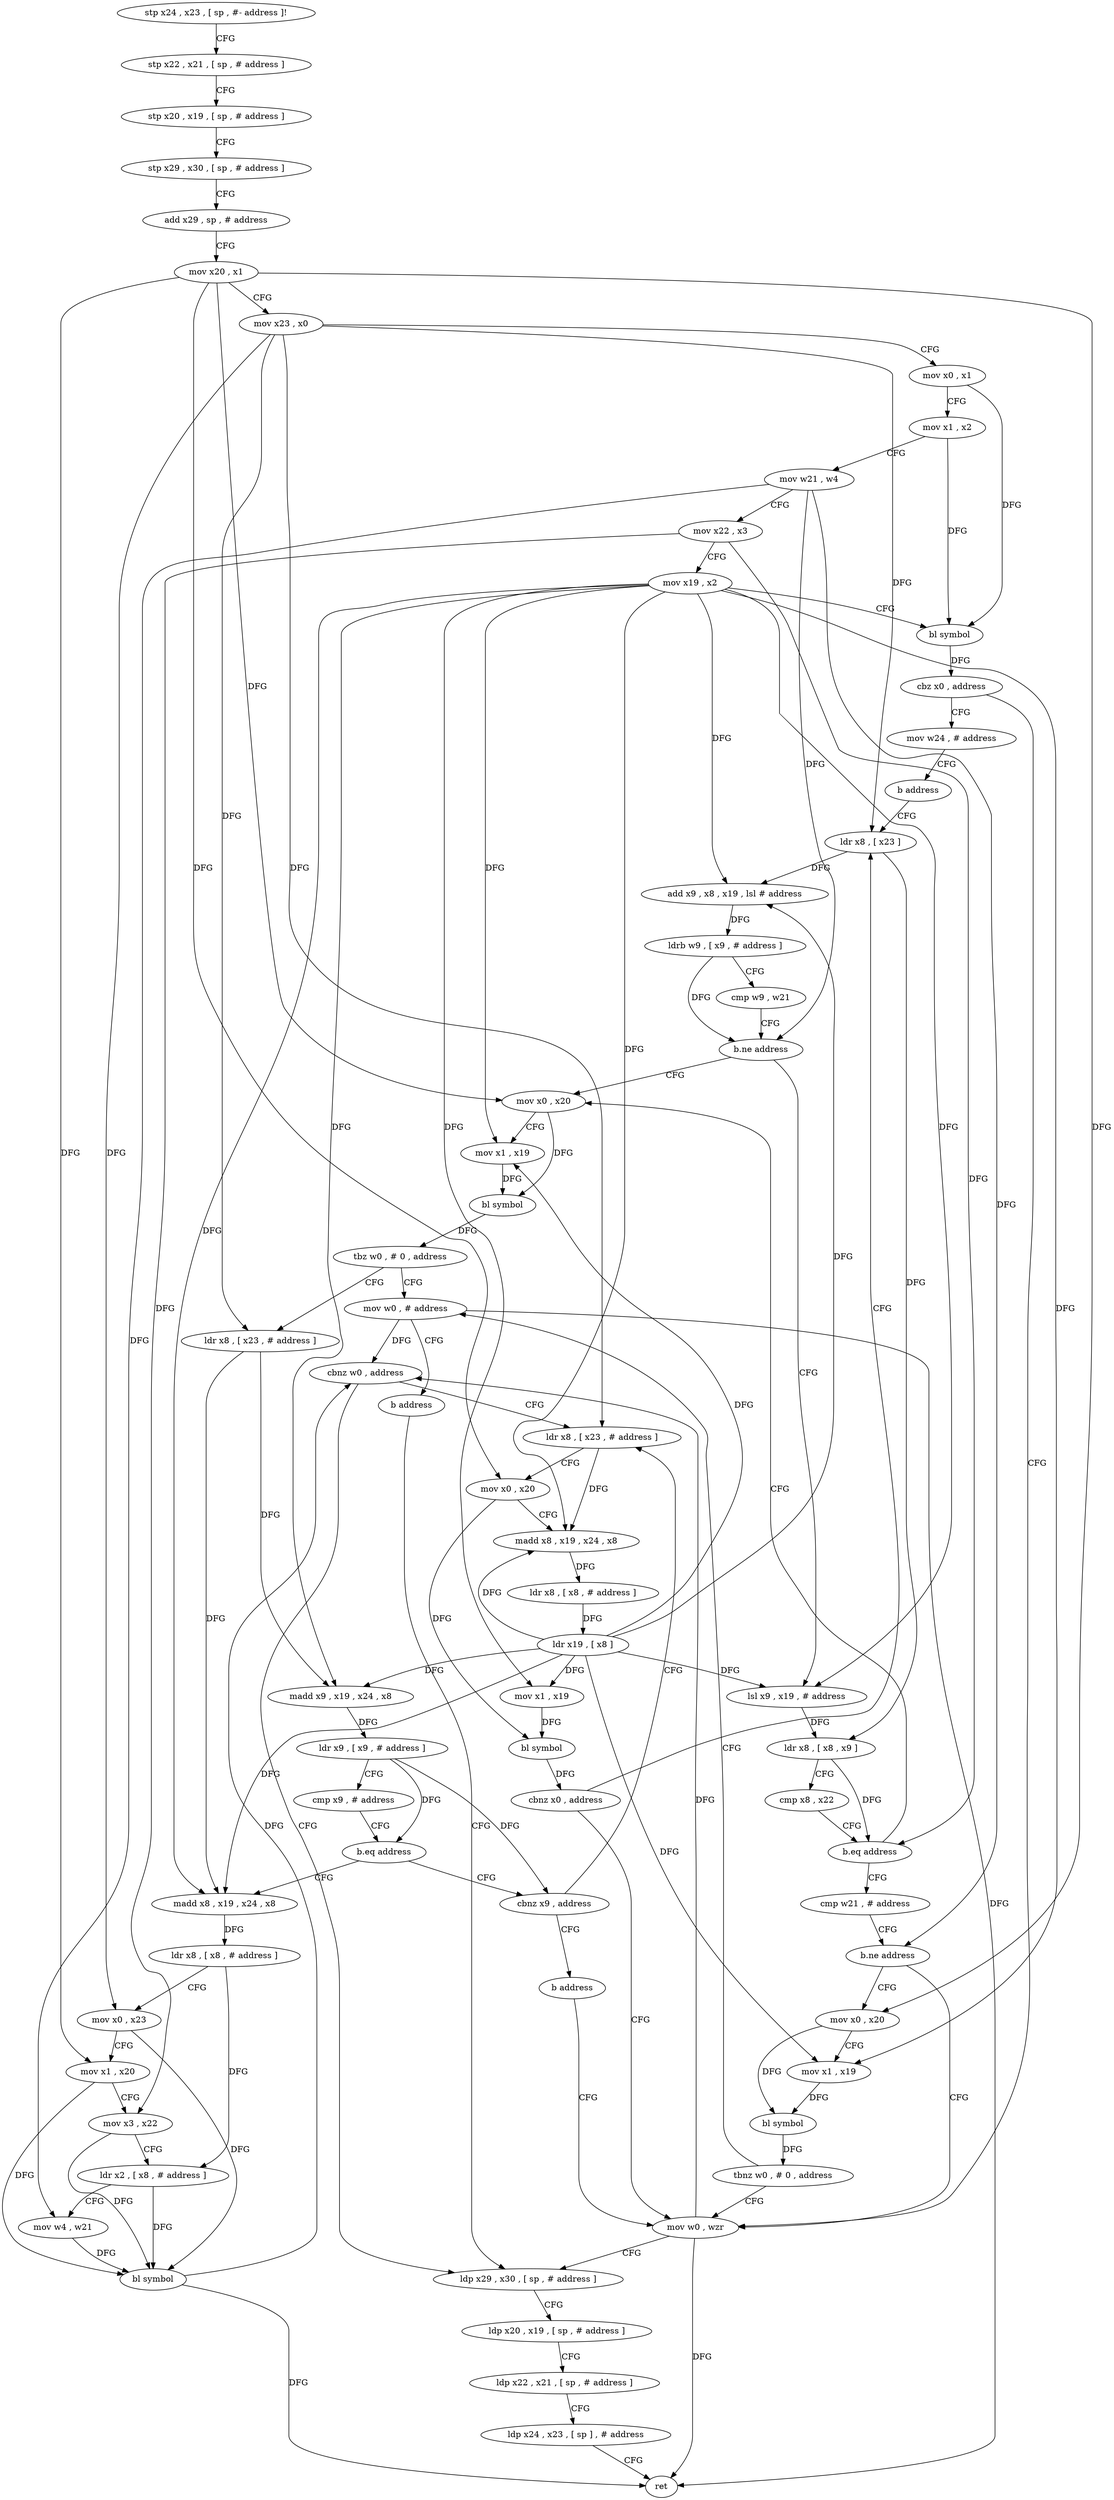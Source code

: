 digraph "func" {
"4254040" [label = "stp x24 , x23 , [ sp , #- address ]!" ]
"4254044" [label = "stp x22 , x21 , [ sp , # address ]" ]
"4254048" [label = "stp x20 , x19 , [ sp , # address ]" ]
"4254052" [label = "stp x29 , x30 , [ sp , # address ]" ]
"4254056" [label = "add x29 , sp , # address" ]
"4254060" [label = "mov x20 , x1" ]
"4254064" [label = "mov x23 , x0" ]
"4254068" [label = "mov x0 , x1" ]
"4254072" [label = "mov x1 , x2" ]
"4254076" [label = "mov w21 , w4" ]
"4254080" [label = "mov x22 , x3" ]
"4254084" [label = "mov x19 , x2" ]
"4254088" [label = "bl symbol" ]
"4254092" [label = "cbz x0 , address" ]
"4254120" [label = "mov w24 , # address" ]
"4254096" [label = "mov w0 , wzr" ]
"4254124" [label = "b address" ]
"4254196" [label = "ldr x8 , [ x23 ]" ]
"4254100" [label = "ldp x29 , x30 , [ sp , # address ]" ]
"4254200" [label = "add x9 , x8 , x19 , lsl # address" ]
"4254204" [label = "ldrb w9 , [ x9 , # address ]" ]
"4254208" [label = "cmp w9 , w21" ]
"4254212" [label = "b.ne address" ]
"4254232" [label = "mov x0 , x20" ]
"4254216" [label = "lsl x9 , x19 , # address" ]
"4254236" [label = "mov x1 , x19" ]
"4254240" [label = "bl symbol" ]
"4254244" [label = "tbz w0 , # 0 , address" ]
"4254300" [label = "mov w0 , # address" ]
"4254248" [label = "ldr x8 , [ x23 , # address ]" ]
"4254220" [label = "ldr x8 , [ x8 , x9 ]" ]
"4254224" [label = "cmp x8 , x22" ]
"4254228" [label = "b.eq address" ]
"4254276" [label = "cmp w21 , # address" ]
"4254304" [label = "b address" ]
"4254252" [label = "madd x9 , x19 , x24 , x8" ]
"4254256" [label = "ldr x9 , [ x9 , # address ]" ]
"4254260" [label = "cmp x9 , # address" ]
"4254264" [label = "b.eq address" ]
"4254128" [label = "madd x8 , x19 , x24 , x8" ]
"4254268" [label = "cbnz x9 , address" ]
"4254280" [label = "b.ne address" ]
"4254284" [label = "mov x0 , x20" ]
"4254104" [label = "ldp x20 , x19 , [ sp , # address ]" ]
"4254108" [label = "ldp x22 , x21 , [ sp , # address ]" ]
"4254112" [label = "ldp x24 , x23 , [ sp ] , # address" ]
"4254116" [label = "ret" ]
"4254132" [label = "ldr x8 , [ x8 , # address ]" ]
"4254136" [label = "mov x0 , x23" ]
"4254140" [label = "mov x1 , x20" ]
"4254144" [label = "mov x3 , x22" ]
"4254148" [label = "ldr x2 , [ x8 , # address ]" ]
"4254152" [label = "mov w4 , w21" ]
"4254156" [label = "bl symbol" ]
"4254160" [label = "cbnz w0 , address" ]
"4254164" [label = "ldr x8 , [ x23 , # address ]" ]
"4254272" [label = "b address" ]
"4254288" [label = "mov x1 , x19" ]
"4254292" [label = "bl symbol" ]
"4254296" [label = "tbnz w0 , # 0 , address" ]
"4254168" [label = "mov x0 , x20" ]
"4254172" [label = "madd x8 , x19 , x24 , x8" ]
"4254176" [label = "ldr x8 , [ x8 , # address ]" ]
"4254180" [label = "ldr x19 , [ x8 ]" ]
"4254184" [label = "mov x1 , x19" ]
"4254188" [label = "bl symbol" ]
"4254192" [label = "cbnz x0 , address" ]
"4254040" -> "4254044" [ label = "CFG" ]
"4254044" -> "4254048" [ label = "CFG" ]
"4254048" -> "4254052" [ label = "CFG" ]
"4254052" -> "4254056" [ label = "CFG" ]
"4254056" -> "4254060" [ label = "CFG" ]
"4254060" -> "4254064" [ label = "CFG" ]
"4254060" -> "4254232" [ label = "DFG" ]
"4254060" -> "4254140" [ label = "DFG" ]
"4254060" -> "4254284" [ label = "DFG" ]
"4254060" -> "4254168" [ label = "DFG" ]
"4254064" -> "4254068" [ label = "CFG" ]
"4254064" -> "4254196" [ label = "DFG" ]
"4254064" -> "4254248" [ label = "DFG" ]
"4254064" -> "4254136" [ label = "DFG" ]
"4254064" -> "4254164" [ label = "DFG" ]
"4254068" -> "4254072" [ label = "CFG" ]
"4254068" -> "4254088" [ label = "DFG" ]
"4254072" -> "4254076" [ label = "CFG" ]
"4254072" -> "4254088" [ label = "DFG" ]
"4254076" -> "4254080" [ label = "CFG" ]
"4254076" -> "4254212" [ label = "DFG" ]
"4254076" -> "4254280" [ label = "DFG" ]
"4254076" -> "4254152" [ label = "DFG" ]
"4254080" -> "4254084" [ label = "CFG" ]
"4254080" -> "4254228" [ label = "DFG" ]
"4254080" -> "4254144" [ label = "DFG" ]
"4254084" -> "4254088" [ label = "CFG" ]
"4254084" -> "4254200" [ label = "DFG" ]
"4254084" -> "4254236" [ label = "DFG" ]
"4254084" -> "4254216" [ label = "DFG" ]
"4254084" -> "4254252" [ label = "DFG" ]
"4254084" -> "4254128" [ label = "DFG" ]
"4254084" -> "4254288" [ label = "DFG" ]
"4254084" -> "4254172" [ label = "DFG" ]
"4254084" -> "4254184" [ label = "DFG" ]
"4254088" -> "4254092" [ label = "DFG" ]
"4254092" -> "4254120" [ label = "CFG" ]
"4254092" -> "4254096" [ label = "CFG" ]
"4254120" -> "4254124" [ label = "CFG" ]
"4254096" -> "4254100" [ label = "CFG" ]
"4254096" -> "4254116" [ label = "DFG" ]
"4254096" -> "4254160" [ label = "DFG" ]
"4254124" -> "4254196" [ label = "CFG" ]
"4254196" -> "4254200" [ label = "DFG" ]
"4254196" -> "4254220" [ label = "DFG" ]
"4254100" -> "4254104" [ label = "CFG" ]
"4254200" -> "4254204" [ label = "DFG" ]
"4254204" -> "4254208" [ label = "CFG" ]
"4254204" -> "4254212" [ label = "DFG" ]
"4254208" -> "4254212" [ label = "CFG" ]
"4254212" -> "4254232" [ label = "CFG" ]
"4254212" -> "4254216" [ label = "CFG" ]
"4254232" -> "4254236" [ label = "CFG" ]
"4254232" -> "4254240" [ label = "DFG" ]
"4254216" -> "4254220" [ label = "DFG" ]
"4254236" -> "4254240" [ label = "DFG" ]
"4254240" -> "4254244" [ label = "DFG" ]
"4254244" -> "4254300" [ label = "CFG" ]
"4254244" -> "4254248" [ label = "CFG" ]
"4254300" -> "4254304" [ label = "CFG" ]
"4254300" -> "4254116" [ label = "DFG" ]
"4254300" -> "4254160" [ label = "DFG" ]
"4254248" -> "4254252" [ label = "DFG" ]
"4254248" -> "4254128" [ label = "DFG" ]
"4254220" -> "4254224" [ label = "CFG" ]
"4254220" -> "4254228" [ label = "DFG" ]
"4254224" -> "4254228" [ label = "CFG" ]
"4254228" -> "4254276" [ label = "CFG" ]
"4254228" -> "4254232" [ label = "CFG" ]
"4254276" -> "4254280" [ label = "CFG" ]
"4254304" -> "4254100" [ label = "CFG" ]
"4254252" -> "4254256" [ label = "DFG" ]
"4254256" -> "4254260" [ label = "CFG" ]
"4254256" -> "4254264" [ label = "DFG" ]
"4254256" -> "4254268" [ label = "DFG" ]
"4254260" -> "4254264" [ label = "CFG" ]
"4254264" -> "4254128" [ label = "CFG" ]
"4254264" -> "4254268" [ label = "CFG" ]
"4254128" -> "4254132" [ label = "DFG" ]
"4254268" -> "4254164" [ label = "CFG" ]
"4254268" -> "4254272" [ label = "CFG" ]
"4254280" -> "4254096" [ label = "CFG" ]
"4254280" -> "4254284" [ label = "CFG" ]
"4254284" -> "4254288" [ label = "CFG" ]
"4254284" -> "4254292" [ label = "DFG" ]
"4254104" -> "4254108" [ label = "CFG" ]
"4254108" -> "4254112" [ label = "CFG" ]
"4254112" -> "4254116" [ label = "CFG" ]
"4254132" -> "4254136" [ label = "CFG" ]
"4254132" -> "4254148" [ label = "DFG" ]
"4254136" -> "4254140" [ label = "CFG" ]
"4254136" -> "4254156" [ label = "DFG" ]
"4254140" -> "4254144" [ label = "CFG" ]
"4254140" -> "4254156" [ label = "DFG" ]
"4254144" -> "4254148" [ label = "CFG" ]
"4254144" -> "4254156" [ label = "DFG" ]
"4254148" -> "4254152" [ label = "CFG" ]
"4254148" -> "4254156" [ label = "DFG" ]
"4254152" -> "4254156" [ label = "DFG" ]
"4254156" -> "4254160" [ label = "DFG" ]
"4254156" -> "4254116" [ label = "DFG" ]
"4254160" -> "4254100" [ label = "CFG" ]
"4254160" -> "4254164" [ label = "CFG" ]
"4254164" -> "4254168" [ label = "CFG" ]
"4254164" -> "4254172" [ label = "DFG" ]
"4254272" -> "4254096" [ label = "CFG" ]
"4254288" -> "4254292" [ label = "DFG" ]
"4254292" -> "4254296" [ label = "DFG" ]
"4254296" -> "4254096" [ label = "CFG" ]
"4254296" -> "4254300" [ label = "CFG" ]
"4254168" -> "4254172" [ label = "CFG" ]
"4254168" -> "4254188" [ label = "DFG" ]
"4254172" -> "4254176" [ label = "DFG" ]
"4254176" -> "4254180" [ label = "DFG" ]
"4254180" -> "4254184" [ label = "DFG" ]
"4254180" -> "4254200" [ label = "DFG" ]
"4254180" -> "4254236" [ label = "DFG" ]
"4254180" -> "4254216" [ label = "DFG" ]
"4254180" -> "4254252" [ label = "DFG" ]
"4254180" -> "4254128" [ label = "DFG" ]
"4254180" -> "4254288" [ label = "DFG" ]
"4254180" -> "4254172" [ label = "DFG" ]
"4254184" -> "4254188" [ label = "DFG" ]
"4254188" -> "4254192" [ label = "DFG" ]
"4254192" -> "4254096" [ label = "CFG" ]
"4254192" -> "4254196" [ label = "CFG" ]
}

